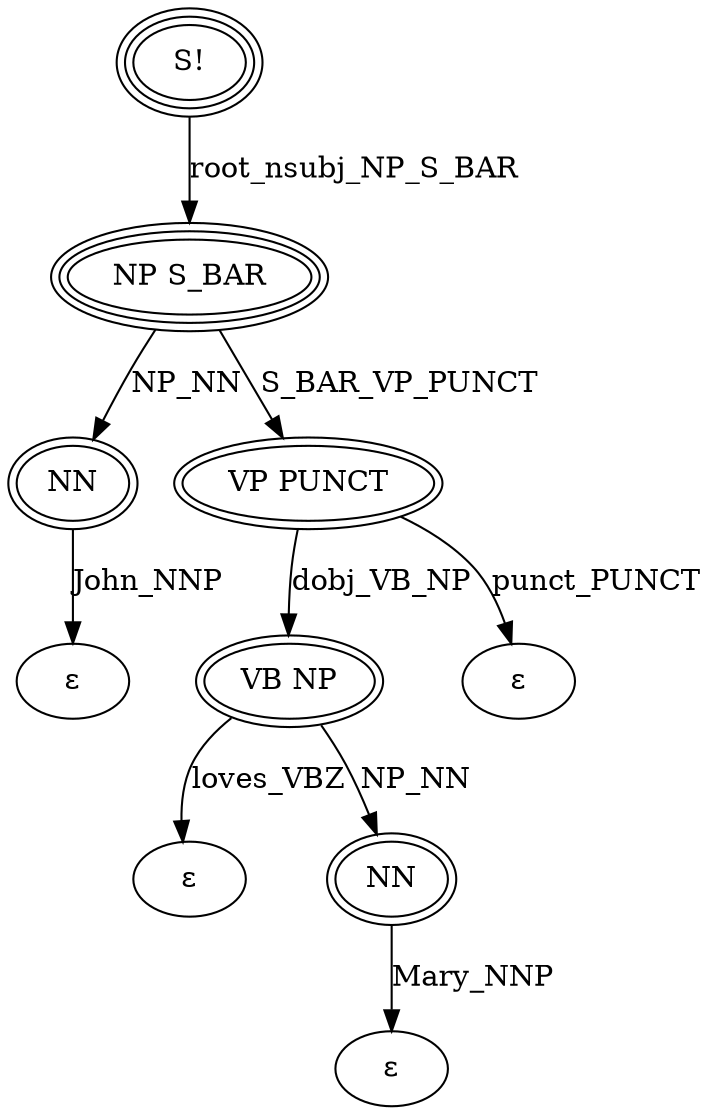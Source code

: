 /*
S! -> root_nsubj_NP_S_BAR(NP, S_BAR)
S_BAR -> S_BAR_VP_PUNCT(VP, PUNCT)
VP -> dobj_VB_NP(VB,NP)
NP -> NP_NN(NN)
NN -> John_NNP
NN -> Mary_NNP
VB -> loves_VBZ
PUNCT -> punct_PUNCT
Ebből a levezetési fa:
*/
digraph G {
S[label="S!",peripheries=3]
NPS_BAR[label="NP S_BAR",peripheries=3]
NN1[label="NN",peripheries=2]
empty1[label="ε"]
VPPUNCT[label="VP PUNCT",peripheries=2]
VBNP[label="VB NP",peripheries=2]
empty2[label="ε"]
NN2[label="NN",peripheries=2]
empty3[label="ε"]
empty4[label="ε"]

S->NPS_BAR[label="root_nsubj_NP_S_BAR"]
NPS_BAR->NN1[label="NP_NN"]
NN1->empty1[label="John_NNP"]

NPS_BAR->VPPUNCT[label="S_BAR_VP_PUNCT"]
VPPUNCT->VBNP[label="dobj_VB_NP"]
VBNP->empty2[label="loves_VBZ"]

VBNP->NN2[label="NP_NN"]
NN2->empty3[label="Mary_NNP"]

VPPUNCT->empty4[label="punct_PUNCT"]
 }
